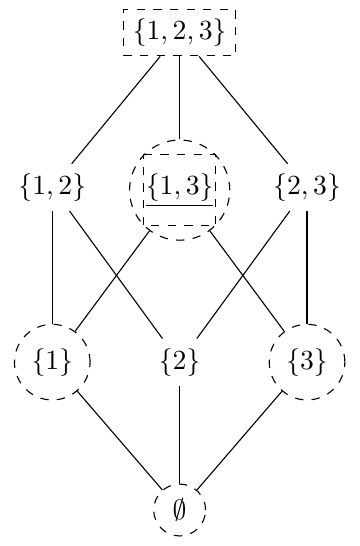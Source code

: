 \documentclass[tikz]{standalone}
\usetikzlibrary{matrix}
\providecommand{\setof}[1]{\left \{ #1 \right \}}
\begin{document}
\begin{tikzpicture}
\matrix (m) at (0,0) [matrix of nodes, column sep = 1em, row sep=3em] {
    & |[draw,dashed]| $\setof{1,2,3}$ & \\
    $\setof{1,2}$ & |[draw,dashed,circle]| \underline{$\setof{1,3}$} & $\setof{2,3}$\\
    |[draw,dashed,circle]| $\setof{1}$ & $\setof{2}$ & |[draw,dashed,circle]| $\setof{3}$\\
    & |[draw,dashed,circle]| $\emptyset$ & \\
};
\draw[dashed] (m-2-2.north west) -- (m-2-2.north east) -- (m-2-2.south east) -- (m-2-2.south west) -- cycle;
\foreach \Source/\Target in {
    1-2/2-1,
    1-2/2-2,
    1-2/2-3,
    2-1/3-1,
    2-1/3-2,
    2-2/3-1,
    2-2/3-3,
    2-3/3-2,
    2-3/3-3,
    3-1/4-2,
    3-2/4-2,
    3-3/4-2%
    }
    \draw (m-\Source) to (m-\Target);
\end{tikzpicture}
\end{document}
